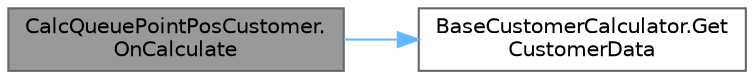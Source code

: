 digraph "CalcQueuePointPosCustomer.OnCalculate"
{
 // LATEX_PDF_SIZE
  bgcolor="transparent";
  edge [fontname=Helvetica,fontsize=10,labelfontname=Helvetica,labelfontsize=10];
  node [fontname=Helvetica,fontsize=10,shape=box,height=0.2,width=0.4];
  rankdir="LR";
  Node1 [id="Node000001",label="CalcQueuePointPosCustomer.\lOnCalculate",height=0.2,width=0.4,color="gray40", fillcolor="grey60", style="filled", fontcolor="black",tooltip=" "];
  Node1 -> Node2 [id="edge2_Node000001_Node000002",color="steelblue1",style="solid",tooltip=" "];
  Node2 [id="Node000002",label="BaseCustomerCalculator.Get\lCustomerData",height=0.2,width=0.4,color="grey40", fillcolor="white", style="filled",URL="$class_base_customer_calculator.html#a171c2950d1cfd4d1f3f1ee10af85952c",tooltip="客情報が存在するかのチェック"];
}
